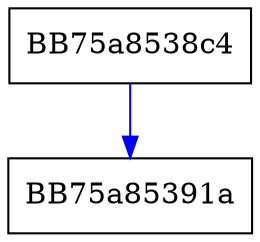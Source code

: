 digraph CreateInstance {
  node [shape="box"];
  graph [splines=ortho];
  BB75a8538c4 -> BB75a85391a [color="blue"];
}
